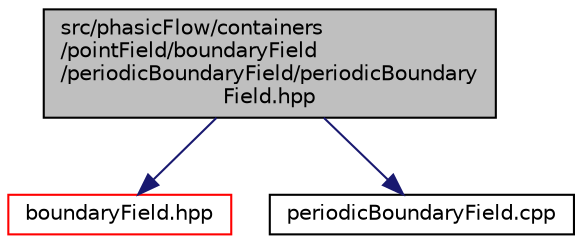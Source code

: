 digraph "src/phasicFlow/containers/pointField/boundaryField/periodicBoundaryField/periodicBoundaryField.hpp"
{
 // LATEX_PDF_SIZE
  edge [fontname="Helvetica",fontsize="10",labelfontname="Helvetica",labelfontsize="10"];
  node [fontname="Helvetica",fontsize="10",shape=record];
  Node1 [label="src/phasicFlow/containers\l/pointField/boundaryField\l/periodicBoundaryField/periodicBoundary\lField.hpp",height=0.2,width=0.4,color="black", fillcolor="grey75", style="filled", fontcolor="black",tooltip=" "];
  Node1 -> Node2 [color="midnightblue",fontsize="10",style="solid",fontname="Helvetica"];
  Node2 [label="boundaryField.hpp",height=0.2,width=0.4,color="red", fillcolor="white", style="filled",URL="$boundaryField_8hpp.html",tooltip=" "];
  Node1 -> Node127 [color="midnightblue",fontsize="10",style="solid",fontname="Helvetica"];
  Node127 [label="periodicBoundaryField.cpp",height=0.2,width=0.4,color="black", fillcolor="white", style="filled",URL="$periodicBoundaryField_8cpp.html",tooltip=" "];
}
